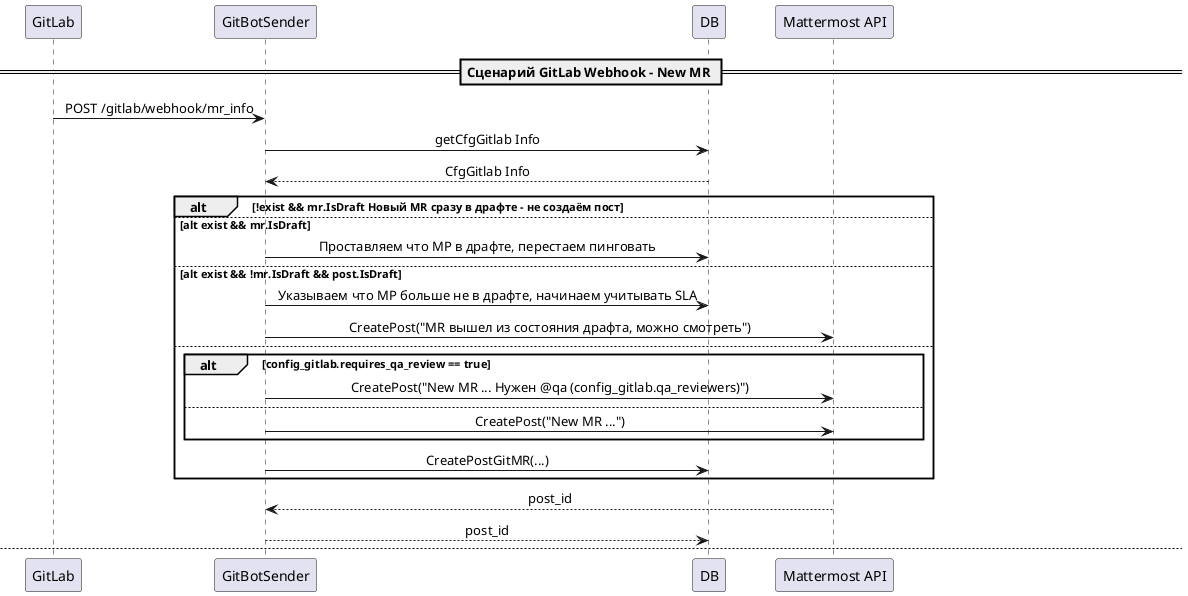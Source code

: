 @startuml
skinparam componentStyle rectangle
skinparam SequenceMessageAlign center
skinparam ParticipantPadding 20
skinparam SequenceNumbering asDecimal

== Сценарий GitLab Webhook – New MR ==

participant GitLab
participant GitBotSender
participant "Mattermost API" as MAPI

GitLab -> GitBotSender: POST /gitlab/webhook/mr_info
GitBotSender -> DB: getCfgGitlab Info
DB --> GitBotSender: CfgGitlab Info

alt !exist && mr.IsDraft Новый MR сразу в драфте - не создаём пост

else alt exist && mr.IsDraft
    GitBotSender -> DB: Проставляем что МР в драфте, перестаем пинговать

else alt exist && !mr.IsDraft && post.IsDraft
    GitBotSender -> DB: Указываем что МР больше не в драфте, начинаем учитывать SLA
    GitBotSender -> MAPI: CreatePost("MR вышел из состояния драфта, можно смотреть")

else
    alt config_gitlab.requires_qa_review == true
        GitBotSender -> MAPI: CreatePost("New MR ... Нужен @qa (config_gitlab.qa_reviewers)")
    else
        GitBotSender -> MAPI: CreatePost("New MR ...")
    end
    GitBotSender -> DB: CreatePostGitMR(...)
end
MAPI --> GitBotSender: post_id
GitBotSender --> DB: post_id

newpage
== Сценарий GitLab Webhook – Close MR ==

participant GitLab
participant GitBotSender
participant "Mattermost API" as MAPI

GitLab -> GitBotSender: POST /gitlab/webhook/mr_info
GitBotSender -> DB: getCfgGitlab Info
DB --> GitBotSender: CfgGitlab Info
GitBotSender -> DB: get_post
DB --> GitBotSender: post
GitBotSender -> MAPI: CreatePost("MR Closed ...")
GitBotSender -> DB: delete_post

newpage
== Сценарий GitLab Webhook – Merge MR ==

participant GitLab
participant GitBotSender
participant DB
participant "Mattermost API" as MAPI

GitLab -> GitBotSender: POST /gitlab/webhook/mr_info
GitBotSender --> DB: get_post
DB --> GitBotSender: post
GitBotSender -> DB: get_project_config
DB --> GitBotSender: project_config
alt config_gitlab.push_qa_after_review == true
    GitBotSender -> MAPI: CreatePost("MR Merged ... @qa (config_gitlab.qa_reviewers)")
else
    GitBotSender -> MAPI: CreatePost("MR Merged ...")
end
GitBotSender -> DB: delete_post

newpage
== Сценарий повторного пуша ==

participant GitBotSender
database   DB
participant "Mattermost API" as MAPI

GitBotSender -> DB: get_git_mr_posts без пуша
DB --> GitBotSender: posts
note right of DB
  Забирает все посты о МР с is_raft=false
end note
GitBotSender -> DB: get_project_config
DB --> GitBotSender: project_config

loop для каждого post
alt ageSinceCreate < sla || post.PushedReview
        note right: либо SLA ещё не истёк, либо уже был повторный пуш — пропустить
    else
        GitBotSender -> MAPI: CreatePost("МР не продвинулся, не забывайте посмотреть", post.PostID)
        MAPI --> GitBotSender: post_id
        GitBotSender -> DB: Проставляем что пинганули и обновляем updated_at
    end
end


newpage
== Сценарий повторного дневного пинга в рабочий день пн–пт ==

participant GitBotSender
database DB
participant "Mattermost API" as MAPI

note right of GitBotSender
  По расписанию:
  Пн–Пт в 14:00 MSK
end note

GitBotSender -> DB: get_git_mr_posts
DB --> GitBotSender: posts
note right of DB
  Забирает все посты о МР с is_raft=false
end note

GitBotSender -> DB: get_git_config
DB --> GitBotSender: git_config

loop для каждого post
    alt если сегодня день создания MR — пропустить

    else
        GitBotSender -> MAPI: пинг ревьюеров
        MAPI --> GitBotSender: post_id
        GitBotSender -> DB: Обновляем updated_at
    end
end

@enduml